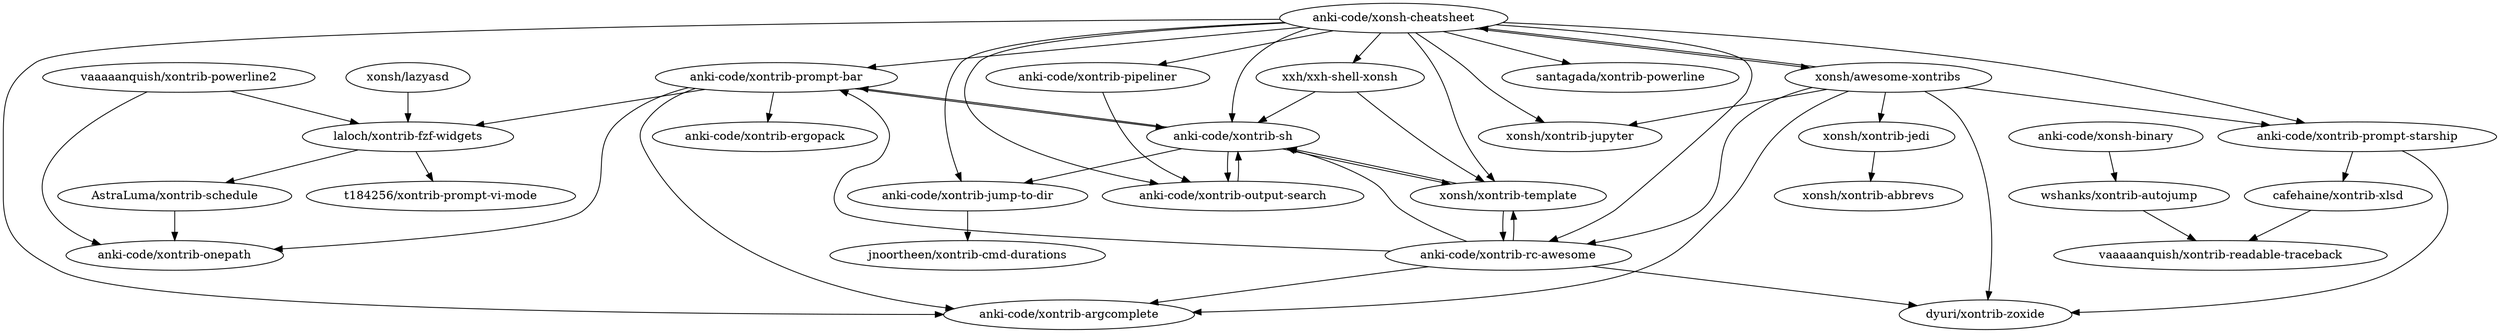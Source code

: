 digraph G {
"laloch/xontrib-fzf-widgets" -> "t184256/xontrib-prompt-vi-mode"
"laloch/xontrib-fzf-widgets" -> "AstraLuma/xontrib-schedule"
"xxh/xxh-shell-xonsh" -> "anki-code/xontrib-sh"
"xxh/xxh-shell-xonsh" -> "xonsh/xontrib-template"
"vaaaaanquish/xontrib-powerline2" -> "laloch/xontrib-fzf-widgets"
"vaaaaanquish/xontrib-powerline2" -> "anki-code/xontrib-onepath"
"anki-code/xontrib-prompt-bar" -> "anki-code/xontrib-onepath"
"anki-code/xontrib-prompt-bar" -> "anki-code/xontrib-sh"
"anki-code/xontrib-prompt-bar" -> "laloch/xontrib-fzf-widgets"
"anki-code/xontrib-prompt-bar" -> "anki-code/xontrib-argcomplete"
"anki-code/xontrib-prompt-bar" -> "anki-code/xontrib-ergopack"
"cafehaine/xontrib-xlsd" -> "vaaaaanquish/xontrib-readable-traceback"
"anki-code/xontrib-pipeliner" -> "anki-code/xontrib-output-search"
"anki-code/xontrib-output-search" -> "anki-code/xontrib-sh"
"anki-code/xonsh-cheatsheet" -> "anki-code/xontrib-rc-awesome"
"anki-code/xonsh-cheatsheet" -> "xonsh/awesome-xontribs"
"anki-code/xonsh-cheatsheet" -> "anki-code/xontrib-sh"
"anki-code/xonsh-cheatsheet" -> "xxh/xxh-shell-xonsh"
"anki-code/xonsh-cheatsheet" -> "anki-code/xontrib-prompt-bar"
"anki-code/xonsh-cheatsheet" -> "xonsh/xontrib-template"
"anki-code/xonsh-cheatsheet" -> "anki-code/xontrib-prompt-starship"
"anki-code/xonsh-cheatsheet" -> "anki-code/xontrib-jump-to-dir"
"anki-code/xonsh-cheatsheet" -> "anki-code/xontrib-argcomplete"
"anki-code/xonsh-cheatsheet" -> "xonsh/xontrib-jupyter"
"anki-code/xonsh-cheatsheet" -> "anki-code/xontrib-output-search"
"anki-code/xonsh-cheatsheet" -> "anki-code/xontrib-pipeliner"
"anki-code/xonsh-cheatsheet" -> "santagada/xontrib-powerline"
"anki-code/xontrib-rc-awesome" -> "anki-code/xontrib-argcomplete"
"anki-code/xontrib-rc-awesome" -> "xonsh/xontrib-template"
"anki-code/xontrib-rc-awesome" -> "anki-code/xontrib-prompt-bar"
"anki-code/xontrib-rc-awesome" -> "dyuri/xontrib-zoxide"
"anki-code/xontrib-rc-awesome" -> "anki-code/xontrib-sh"
"anki-code/xontrib-sh" -> "anki-code/xontrib-output-search"
"anki-code/xontrib-sh" -> "anki-code/xontrib-jump-to-dir"
"anki-code/xontrib-sh" -> "anki-code/xontrib-prompt-bar"
"anki-code/xontrib-sh" -> "xonsh/xontrib-template"
"anki-code/xontrib-prompt-starship" -> "dyuri/xontrib-zoxide"
"anki-code/xontrib-prompt-starship" -> "cafehaine/xontrib-xlsd"
"anki-code/xonsh-binary" -> "wshanks/xontrib-autojump"
"xonsh/awesome-xontribs" -> "anki-code/xontrib-rc-awesome"
"xonsh/awesome-xontribs" -> "anki-code/xontrib-prompt-starship"
"xonsh/awesome-xontribs" -> "xonsh/xontrib-jupyter"
"xonsh/awesome-xontribs" -> "dyuri/xontrib-zoxide"
"xonsh/awesome-xontribs" -> "anki-code/xonsh-cheatsheet"
"xonsh/awesome-xontribs" -> "xonsh/xontrib-jedi"
"xonsh/awesome-xontribs" -> "anki-code/xontrib-argcomplete"
"xonsh/xontrib-jedi" -> "xonsh/xontrib-abbrevs"
"anki-code/xontrib-jump-to-dir" -> "jnoortheen/xontrib-cmd-durations"
"xonsh/lazyasd" -> "laloch/xontrib-fzf-widgets"
"wshanks/xontrib-autojump" -> "vaaaaanquish/xontrib-readable-traceback"
"xonsh/xontrib-template" -> "anki-code/xontrib-rc-awesome"
"xonsh/xontrib-template" -> "anki-code/xontrib-sh"
"AstraLuma/xontrib-schedule" -> "anki-code/xontrib-onepath"
"laloch/xontrib-fzf-widgets" ["l"="1.302,44.574"]
"t184256/xontrib-prompt-vi-mode" ["l"="1.28,44.566"]
"AstraLuma/xontrib-schedule" ["l"="1.303,44.561"]
"xxh/xxh-shell-xonsh" ["l"="1.382,44.538"]
"anki-code/xontrib-sh" ["l"="1.361,44.555"]
"xonsh/xontrib-template" ["l"="1.374,44.549"]
"vaaaaanquish/xontrib-powerline2" ["l"="1.309,44.587"]
"anki-code/xontrib-onepath" ["l"="1.32,44.572"]
"anki-code/xontrib-prompt-bar" ["l"="1.345,44.566"]
"anki-code/xontrib-argcomplete" ["l"="1.378,44.576"]
"anki-code/xontrib-ergopack" ["l"="1.326,44.554"]
"cafehaine/xontrib-xlsd" ["l"="1.459,44.576"]
"vaaaaanquish/xontrib-readable-traceback" ["l"="1.482,44.579"]
"anki-code/xontrib-pipeliner" ["l"="1.372,44.587"]
"anki-code/xontrib-output-search" ["l"="1.361,44.571"]
"anki-code/xonsh-cheatsheet" ["l"="1.389,44.56"]
"anki-code/xontrib-rc-awesome" ["l"="1.375,44.565"]
"xonsh/awesome-xontribs" ["l"="1.402,44.578"]
"anki-code/xontrib-prompt-starship" ["l"="1.428,44.571"]
"anki-code/xontrib-jump-to-dir" ["l"="1.364,44.54"]
"xonsh/xontrib-jupyter" ["l"="1.416,44.56"]
"santagada/xontrib-powerline" ["l"="1.415,44.54"]
"dyuri/xontrib-zoxide" ["l"="1.406,44.568"]
"anki-code/xonsh-binary" ["l"="1.521,44.586"]
"wshanks/xontrib-autojump" ["l"="1.503,44.583"]
"xonsh/xontrib-jedi" ["l"="1.415,44.598"]
"xonsh/xontrib-abbrevs" ["l"="1.423,44.613"]
"jnoortheen/xontrib-cmd-durations" ["l"="1.355,44.524"]
"xonsh/lazyasd" ["l"="1.276,44.583"]
}